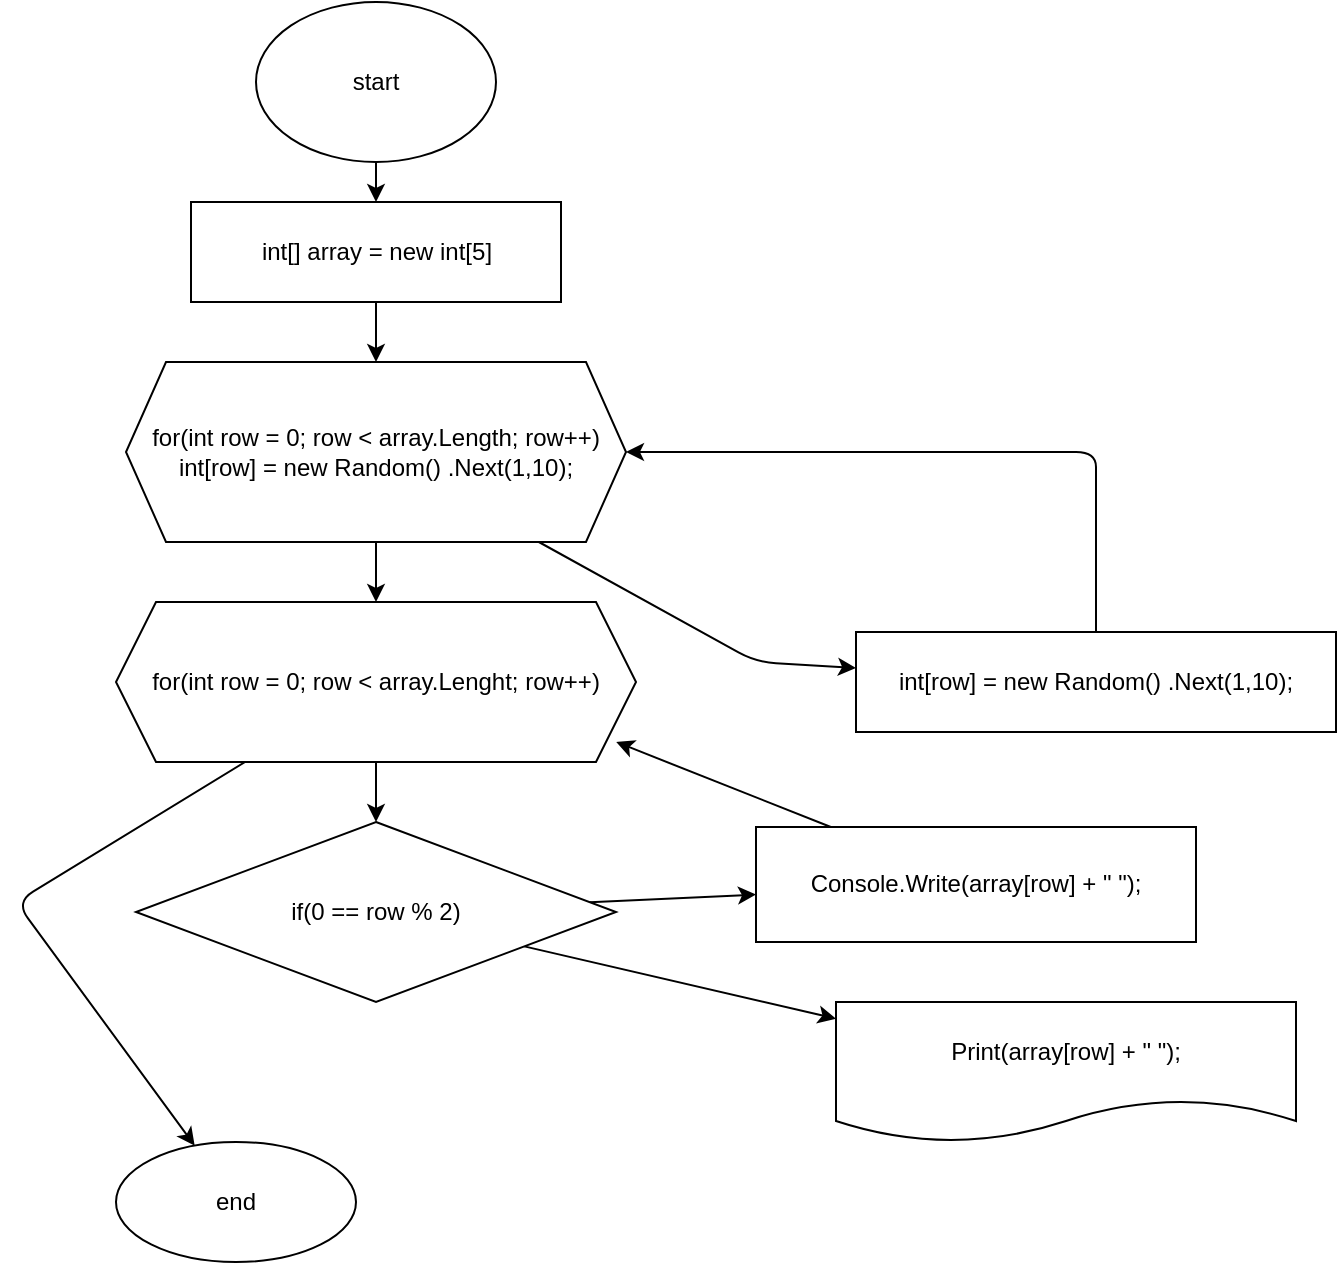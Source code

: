 <mxfile>
    <diagram id="fkWloXPmitl0KbXTwWum" name="Page-1">
        <mxGraphModel dx="1055" dy="519" grid="1" gridSize="10" guides="1" tooltips="1" connect="1" arrows="1" fold="1" page="1" pageScale="1" pageWidth="850" pageHeight="1100" math="0" shadow="0">
            <root>
                <mxCell id="0"/>
                <mxCell id="1" parent="0"/>
                <mxCell id="4" value="" style="edgeStyle=none;html=1;" parent="1" source="2" target="3" edge="1">
                    <mxGeometry relative="1" as="geometry"/>
                </mxCell>
                <mxCell id="2" value="start" style="ellipse;whiteSpace=wrap;html=1;" parent="1" vertex="1">
                    <mxGeometry x="220" y="20" width="120" height="80" as="geometry"/>
                </mxCell>
                <mxCell id="7" value="" style="edgeStyle=none;html=1;" parent="1" source="3" target="6" edge="1">
                    <mxGeometry relative="1" as="geometry"/>
                </mxCell>
                <mxCell id="3" value="int[] array = new int[5]" style="rounded=0;whiteSpace=wrap;html=1;" parent="1" vertex="1">
                    <mxGeometry x="187.5" y="120" width="185" height="50" as="geometry"/>
                </mxCell>
                <mxCell id="11" value="" style="edgeStyle=none;html=1;" parent="1" source="6" target="10" edge="1">
                    <mxGeometry relative="1" as="geometry">
                        <Array as="points">
                            <mxPoint x="470" y="350"/>
                        </Array>
                    </mxGeometry>
                </mxCell>
                <mxCell id="13" style="edgeStyle=none;html=1;entryX=0.5;entryY=0;entryDx=0;entryDy=0;" parent="1" source="6" target="8" edge="1">
                    <mxGeometry relative="1" as="geometry"/>
                </mxCell>
                <mxCell id="6" value="for(int row = 0; row &amp;lt; array.Length; row++)&lt;br&gt;int[row] = new Random() .Next(1,10);" style="shape=hexagon;perimeter=hexagonPerimeter2;whiteSpace=wrap;html=1;fixedSize=1;rounded=0;" parent="1" vertex="1">
                    <mxGeometry x="155" y="200" width="250" height="90" as="geometry"/>
                </mxCell>
                <mxCell id="17" value="" style="edgeStyle=none;html=1;" parent="1" source="8" target="16" edge="1">
                    <mxGeometry relative="1" as="geometry"/>
                </mxCell>
                <mxCell id="29" value="" style="edgeStyle=none;html=1;" parent="1" source="8" target="28" edge="1">
                    <mxGeometry relative="1" as="geometry">
                        <Array as="points">
                            <mxPoint x="100" y="470"/>
                        </Array>
                    </mxGeometry>
                </mxCell>
                <mxCell id="8" value="for(int row = 0; row &amp;lt; array.Lenght; row++)&lt;br&gt;" style="shape=hexagon;perimeter=hexagonPerimeter2;whiteSpace=wrap;html=1;fixedSize=1;rounded=0;" parent="1" vertex="1">
                    <mxGeometry x="150" y="320" width="260" height="80" as="geometry"/>
                </mxCell>
                <mxCell id="12" style="edgeStyle=none;html=1;entryX=1;entryY=0.5;entryDx=0;entryDy=0;" parent="1" source="10" target="6" edge="1">
                    <mxGeometry relative="1" as="geometry">
                        <Array as="points">
                            <mxPoint x="640" y="270"/>
                            <mxPoint x="640" y="245"/>
                        </Array>
                    </mxGeometry>
                </mxCell>
                <mxCell id="10" value="&lt;span&gt;int[row] = new Random() .Next(1,10);&lt;/span&gt;" style="whiteSpace=wrap;html=1;rounded=0;" parent="1" vertex="1">
                    <mxGeometry x="520" y="335" width="240" height="50" as="geometry"/>
                </mxCell>
                <mxCell id="19" value="" style="edgeStyle=none;html=1;" parent="1" source="16" target="18" edge="1">
                    <mxGeometry relative="1" as="geometry"/>
                </mxCell>
                <mxCell id="26" value="" style="edgeStyle=none;html=1;" parent="1" source="16" target="25" edge="1">
                    <mxGeometry relative="1" as="geometry"/>
                </mxCell>
                <mxCell id="16" value="if(0 == row % 2)" style="rhombus;whiteSpace=wrap;html=1;rounded=0;" parent="1" vertex="1">
                    <mxGeometry x="160" y="430" width="240" height="90" as="geometry"/>
                </mxCell>
                <mxCell id="20" style="edgeStyle=none;html=1;entryX=0.962;entryY=0.875;entryDx=0;entryDy=0;entryPerimeter=0;" parent="1" source="18" target="8" edge="1">
                    <mxGeometry relative="1" as="geometry"/>
                </mxCell>
                <mxCell id="18" value="Console.Write(array[row] + &quot; &quot;);" style="whiteSpace=wrap;html=1;rounded=0;" parent="1" vertex="1">
                    <mxGeometry x="470" y="432.5" width="220" height="57.5" as="geometry"/>
                </mxCell>
                <mxCell id="25" value="Print(array[row] + &quot; &quot;);" style="shape=document;whiteSpace=wrap;html=1;boundedLbl=1;rounded=0;" parent="1" vertex="1">
                    <mxGeometry x="510" y="520" width="230" height="70" as="geometry"/>
                </mxCell>
                <mxCell id="28" value="end" style="ellipse;whiteSpace=wrap;html=1;rounded=0;" parent="1" vertex="1">
                    <mxGeometry x="150" y="590" width="120" height="60" as="geometry"/>
                </mxCell>
            </root>
        </mxGraphModel>
    </diagram>
    <diagram id="7j8OeyngUNTZfgthSnpG" name="Page-2">
        <mxGraphModel dx="1055" dy="1619" grid="1" gridSize="10" guides="1" tooltips="1" connect="1" arrows="1" fold="1" page="1" pageScale="1" pageWidth="850" pageHeight="1100" math="0" shadow="0">
            <root>
                <mxCell id="DKBDY1ygc_gVLrYvxeSk-0"/>
                <mxCell id="DKBDY1ygc_gVLrYvxeSk-1" parent="DKBDY1ygc_gVLrYvxeSk-0"/>
                <mxCell id="DKBDY1ygc_gVLrYvxeSk-4" value="" style="edgeStyle=none;html=1;" parent="DKBDY1ygc_gVLrYvxeSk-1" source="DKBDY1ygc_gVLrYvxeSk-2" target="DKBDY1ygc_gVLrYvxeSk-3" edge="1">
                    <mxGeometry relative="1" as="geometry"/>
                </mxCell>
                <mxCell id="DKBDY1ygc_gVLrYvxeSk-2" value="start" style="ellipse;whiteSpace=wrap;html=1;" parent="DKBDY1ygc_gVLrYvxeSk-1" vertex="1">
                    <mxGeometry x="365" y="-1080" width="120" height="60" as="geometry"/>
                </mxCell>
                <mxCell id="DKBDY1ygc_gVLrYvxeSk-13" value="" style="edgeStyle=none;html=1;" parent="DKBDY1ygc_gVLrYvxeSk-1" source="DKBDY1ygc_gVLrYvxeSk-3" target="DKBDY1ygc_gVLrYvxeSk-12" edge="1">
                    <mxGeometry relative="1" as="geometry"/>
                </mxCell>
                <mxCell id="DKBDY1ygc_gVLrYvxeSk-3" value="int LengthMainArray = int.Parse(Console.ReadLine(&quot;Enter length array&quot;);" style="shape=parallelogram;perimeter=parallelogramPerimeter;whiteSpace=wrap;html=1;fixedSize=1;" parent="DKBDY1ygc_gVLrYvxeSk-1" vertex="1">
                    <mxGeometry x="205" y="-990" width="440" height="50" as="geometry"/>
                </mxCell>
                <mxCell id="DKBDY1ygc_gVLrYvxeSk-8" value="" style="edgeStyle=none;html=1;" parent="DKBDY1ygc_gVLrYvxeSk-1" source="DKBDY1ygc_gVLrYvxeSk-5" target="DKBDY1ygc_gVLrYvxeSk-7" edge="1">
                    <mxGeometry relative="1" as="geometry"/>
                </mxCell>
                <mxCell id="DKBDY1ygc_gVLrYvxeSk-5" value="for(int row = 0; row &amp;lt; array.Length; row++)" style="shape=hexagon;perimeter=hexagonPerimeter2;whiteSpace=wrap;html=1;fixedSize=1;" parent="DKBDY1ygc_gVLrYvxeSk-1" vertex="1">
                    <mxGeometry x="295" y="-790" width="260" height="60" as="geometry"/>
                </mxCell>
                <mxCell id="0W0a0CYIU2EytpzVWh9a-0" style="edgeStyle=none;html=1;entryX=1;entryY=0.5;entryDx=0;entryDy=0;" parent="DKBDY1ygc_gVLrYvxeSk-1" source="DKBDY1ygc_gVLrYvxeSk-7" target="DKBDY1ygc_gVLrYvxeSk-5" edge="1">
                    <mxGeometry relative="1" as="geometry">
                        <Array as="points">
                            <mxPoint x="620" y="-635"/>
                            <mxPoint x="620" y="-760"/>
                        </Array>
                    </mxGeometry>
                </mxCell>
                <mxCell id="DKBDY1ygc_gVLrYvxeSk-7" value="&lt;span&gt;array[row] = new Random().Next(-10, 10);&lt;/span&gt;" style="whiteSpace=wrap;html=1;" parent="DKBDY1ygc_gVLrYvxeSk-1" vertex="1">
                    <mxGeometry x="305" y="-655" width="240" height="40" as="geometry"/>
                </mxCell>
                <mxCell id="0W0a0CYIU2EytpzVWh9a-2" value="" style="edgeStyle=none;html=1;" parent="DKBDY1ygc_gVLrYvxeSk-1" source="DKBDY1ygc_gVLrYvxeSk-10" target="0W0a0CYIU2EytpzVWh9a-1" edge="1">
                    <mxGeometry relative="1" as="geometry"/>
                </mxCell>
                <mxCell id="0W0a0CYIU2EytpzVWh9a-5" value="" style="edgeStyle=none;html=1;" parent="DKBDY1ygc_gVLrYvxeSk-1" source="DKBDY1ygc_gVLrYvxeSk-10" target="0W0a0CYIU2EytpzVWh9a-4" edge="1">
                    <mxGeometry relative="1" as="geometry">
                        <Array as="points">
                            <mxPoint x="220" y="-545"/>
                            <mxPoint x="220" y="-330"/>
                        </Array>
                    </mxGeometry>
                </mxCell>
                <mxCell id="DKBDY1ygc_gVLrYvxeSk-10" value="for(int row = 0; row &amp;lt; array.Length; row++)" style="shape=hexagon;perimeter=hexagonPerimeter2;whiteSpace=wrap;html=1;fixedSize=1;" parent="DKBDY1ygc_gVLrYvxeSk-1" vertex="1">
                    <mxGeometry x="283" y="-570" width="285" height="50" as="geometry"/>
                </mxCell>
                <mxCell id="DKBDY1ygc_gVLrYvxeSk-14" style="edgeStyle=none;html=1;entryX=0.5;entryY=0;entryDx=0;entryDy=0;" parent="DKBDY1ygc_gVLrYvxeSk-1" source="DKBDY1ygc_gVLrYvxeSk-12" target="DKBDY1ygc_gVLrYvxeSk-5" edge="1">
                    <mxGeometry relative="1" as="geometry"/>
                </mxCell>
                <mxCell id="DKBDY1ygc_gVLrYvxeSk-12" value="int[] array = new int[LengMainArray];" style="whiteSpace=wrap;html=1;" parent="DKBDY1ygc_gVLrYvxeSk-1" vertex="1">
                    <mxGeometry x="249" y="-890" width="352" height="50" as="geometry"/>
                </mxCell>
                <mxCell id="0W0a0CYIU2EytpzVWh9a-3" style="edgeStyle=none;html=1;entryX=1;entryY=0.5;entryDx=0;entryDy=0;" parent="DKBDY1ygc_gVLrYvxeSk-1" source="0W0a0CYIU2EytpzVWh9a-1" target="DKBDY1ygc_gVLrYvxeSk-10" edge="1">
                    <mxGeometry relative="1" as="geometry">
                        <Array as="points">
                            <mxPoint x="620" y="-427"/>
                            <mxPoint x="620" y="-545"/>
                        </Array>
                    </mxGeometry>
                </mxCell>
                <mxCell id="0W0a0CYIU2EytpzVWh9a-1" value="Console.Write(array[row] + &quot; &quot;);" style="whiteSpace=wrap;html=1;" parent="DKBDY1ygc_gVLrYvxeSk-1" vertex="1">
                    <mxGeometry x="323.25" y="-440" width="204.5" height="25" as="geometry"/>
                </mxCell>
                <mxCell id="0W0a0CYIU2EytpzVWh9a-7" value="" style="edgeStyle=none;html=1;" parent="DKBDY1ygc_gVLrYvxeSk-1" source="0W0a0CYIU2EytpzVWh9a-4" target="0W0a0CYIU2EytpzVWh9a-6" edge="1">
                    <mxGeometry relative="1" as="geometry"/>
                </mxCell>
                <mxCell id="0W0a0CYIU2EytpzVWh9a-4" value="int temp,&lt;br&gt;count = 0;" style="whiteSpace=wrap;html=1;" parent="DKBDY1ygc_gVLrYvxeSk-1" vertex="1">
                    <mxGeometry x="365.5" y="-360" width="120" height="60" as="geometry"/>
                </mxCell>
                <mxCell id="0W0a0CYIU2EytpzVWh9a-9" value="" style="edgeStyle=none;html=1;" parent="DKBDY1ygc_gVLrYvxeSk-1" source="0W0a0CYIU2EytpzVWh9a-6" target="0W0a0CYIU2EytpzVWh9a-8" edge="1">
                    <mxGeometry relative="1" as="geometry"/>
                </mxCell>
                <mxCell id="0W0a0CYIU2EytpzVWh9a-6" value="for(int row = 0; row &amp;lt; array.Length; row++)" style="shape=hexagon;perimeter=hexagonPerimeter2;whiteSpace=wrap;html=1;fixedSize=1;" parent="DKBDY1ygc_gVLrYvxeSk-1" vertex="1">
                    <mxGeometry x="295" y="-230" width="264.5" height="50" as="geometry"/>
                </mxCell>
                <mxCell id="0W0a0CYIU2EytpzVWh9a-11" value="" style="edgeStyle=none;html=1;" parent="DKBDY1ygc_gVLrYvxeSk-1" source="0W0a0CYIU2EytpzVWh9a-8" target="0W0a0CYIU2EytpzVWh9a-10" edge="1">
                    <mxGeometry relative="1" as="geometry"/>
                </mxCell>
                <mxCell id="0W0a0CYIU2EytpzVWh9a-8" value="if(0 == array[row} % 2)" style="rhombus;whiteSpace=wrap;html=1;" parent="DKBDY1ygc_gVLrYvxeSk-1" vertex="1">
                    <mxGeometry x="340.88" y="-115" width="172.75" height="95" as="geometry"/>
                </mxCell>
                <mxCell id="0W0a0CYIU2EytpzVWh9a-13" value="" style="edgeStyle=none;html=1;" parent="DKBDY1ygc_gVLrYvxeSk-1" source="0W0a0CYIU2EytpzVWh9a-10" target="0W0a0CYIU2EytpzVWh9a-12" edge="1">
                    <mxGeometry relative="1" as="geometry"/>
                </mxCell>
                <mxCell id="0W0a0CYIU2EytpzVWh9a-10" value="temp = array[row];" style="whiteSpace=wrap;html=1;" parent="DKBDY1ygc_gVLrYvxeSk-1" vertex="1">
                    <mxGeometry x="367.255" y="77.5" width="120" height="60" as="geometry"/>
                </mxCell>
                <mxCell id="0W0a0CYIU2EytpzVWh9a-15" value="" style="edgeStyle=none;html=1;" parent="DKBDY1ygc_gVLrYvxeSk-1" source="0W0a0CYIU2EytpzVWh9a-12" target="0W0a0CYIU2EytpzVWh9a-14" edge="1">
                    <mxGeometry relative="1" as="geometry"/>
                </mxCell>
                <mxCell id="0W0a0CYIU2EytpzVWh9a-21" value="" style="edgeStyle=none;html=1;" parent="DKBDY1ygc_gVLrYvxeSk-1" source="0W0a0CYIU2EytpzVWh9a-12" target="0W0a0CYIU2EytpzVWh9a-20" edge="1">
                    <mxGeometry relative="1" as="geometry">
                        <Array as="points">
                            <mxPoint x="220" y="245"/>
                            <mxPoint x="220" y="720"/>
                        </Array>
                    </mxGeometry>
                </mxCell>
                <mxCell id="0W0a0CYIU2EytpzVWh9a-12" value="for(int howRow = 0; howRow &amp;lt; array.Length; howRow++)" style="shape=hexagon;perimeter=hexagonPerimeter2;whiteSpace=wrap;html=1;fixedSize=1;" parent="DKBDY1ygc_gVLrYvxeSk-1" vertex="1">
                    <mxGeometry x="270.2" y="220" width="319.8" height="50" as="geometry"/>
                </mxCell>
                <mxCell id="0W0a0CYIU2EytpzVWh9a-17" value="" style="edgeStyle=none;html=1;" parent="DKBDY1ygc_gVLrYvxeSk-1" source="0W0a0CYIU2EytpzVWh9a-14" target="0W0a0CYIU2EytpzVWh9a-16" edge="1">
                    <mxGeometry relative="1" as="geometry"/>
                </mxCell>
                <mxCell id="0W0a0CYIU2EytpzVWh9a-14" value="if(0 != array[howRow] % 2)" style="rhombus;whiteSpace=wrap;html=1;" parent="DKBDY1ygc_gVLrYvxeSk-1" vertex="1">
                    <mxGeometry x="345.18" y="340" width="169.85" height="110" as="geometry"/>
                </mxCell>
                <mxCell id="0W0a0CYIU2EytpzVWh9a-18" style="edgeStyle=none;html=1;entryX=1;entryY=0.5;entryDx=0;entryDy=0;" parent="DKBDY1ygc_gVLrYvxeSk-1" source="0W0a0CYIU2EytpzVWh9a-16" target="0W0a0CYIU2EytpzVWh9a-12" edge="1">
                    <mxGeometry relative="1" as="geometry">
                        <Array as="points">
                            <mxPoint x="620" y="578"/>
                            <mxPoint x="620" y="245"/>
                        </Array>
                    </mxGeometry>
                </mxCell>
                <mxCell id="0W0a0CYIU2EytpzVWh9a-16" value="array[howRow] = temp;&lt;br&gt;count++;&lt;br&gt;break;" style="whiteSpace=wrap;html=1;" parent="DKBDY1ygc_gVLrYvxeSk-1" vertex="1">
                    <mxGeometry x="355.16" y="540" width="149.89" height="75" as="geometry"/>
                </mxCell>
                <mxCell id="0W0a0CYIU2EytpzVWh9a-23" value="" style="edgeStyle=none;html=1;" parent="DKBDY1ygc_gVLrYvxeSk-1" source="0W0a0CYIU2EytpzVWh9a-20" target="0W0a0CYIU2EytpzVWh9a-22" edge="1">
                    <mxGeometry relative="1" as="geometry"/>
                </mxCell>
                <mxCell id="0W0a0CYIU2EytpzVWh9a-20" value="int[] newArray = new int [count];" style="whiteSpace=wrap;html=1;" parent="DKBDY1ygc_gVLrYvxeSk-1" vertex="1">
                    <mxGeometry x="330.16" y="700" width="199.89" height="40" as="geometry"/>
                </mxCell>
                <mxCell id="0W0a0CYIU2EytpzVWh9a-25" value="" style="edgeStyle=none;html=1;" parent="DKBDY1ygc_gVLrYvxeSk-1" source="0W0a0CYIU2EytpzVWh9a-22" target="0W0a0CYIU2EytpzVWh9a-24" edge="1">
                    <mxGeometry relative="1" as="geometry"/>
                </mxCell>
                <mxCell id="0W0a0CYIU2EytpzVWh9a-33" style="edgeStyle=none;html=1;entryX=0.5;entryY=0;entryDx=0;entryDy=0;" parent="DKBDY1ygc_gVLrYvxeSk-1" source="0W0a0CYIU2EytpzVWh9a-22" target="0W0a0CYIU2EytpzVWh9a-27" edge="1">
                    <mxGeometry relative="1" as="geometry">
                        <Array as="points">
                            <mxPoint x="250" y="830"/>
                            <mxPoint x="250" y="1010"/>
                            <mxPoint x="433" y="1010"/>
                        </Array>
                    </mxGeometry>
                </mxCell>
                <mxCell id="0W0a0CYIU2EytpzVWh9a-22" value="for(int row = 0; row &amp;lt; count; row++)" style="shape=hexagon;perimeter=hexagonPerimeter2;whiteSpace=wrap;html=1;fixedSize=1;" parent="DKBDY1ygc_gVLrYvxeSk-1" vertex="1">
                    <mxGeometry x="317.66" y="800" width="224.9" height="60" as="geometry"/>
                </mxCell>
                <mxCell id="0W0a0CYIU2EytpzVWh9a-26" style="edgeStyle=none;html=1;entryX=1;entryY=0.5;entryDx=0;entryDy=0;" parent="DKBDY1ygc_gVLrYvxeSk-1" source="0W0a0CYIU2EytpzVWh9a-24" target="0W0a0CYIU2EytpzVWh9a-22" edge="1">
                    <mxGeometry relative="1" as="geometry">
                        <Array as="points">
                            <mxPoint x="580" y="960"/>
                            <mxPoint x="580" y="830"/>
                        </Array>
                    </mxGeometry>
                </mxCell>
                <mxCell id="0W0a0CYIU2EytpzVWh9a-24" value="newArray[row] = array[row];" style="whiteSpace=wrap;html=1;" parent="DKBDY1ygc_gVLrYvxeSk-1" vertex="1">
                    <mxGeometry x="350.21" y="940" width="164.82" height="40" as="geometry"/>
                </mxCell>
                <mxCell id="0W0a0CYIU2EytpzVWh9a-30" value="" style="edgeStyle=none;html=1;" parent="DKBDY1ygc_gVLrYvxeSk-1" source="0W0a0CYIU2EytpzVWh9a-27" target="0W0a0CYIU2EytpzVWh9a-29" edge="1">
                    <mxGeometry relative="1" as="geometry"/>
                </mxCell>
                <mxCell id="0W0a0CYIU2EytpzVWh9a-35" value="" style="edgeStyle=none;html=1;" parent="DKBDY1ygc_gVLrYvxeSk-1" source="0W0a0CYIU2EytpzVWh9a-27" target="0W0a0CYIU2EytpzVWh9a-34" edge="1">
                    <mxGeometry relative="1" as="geometry">
                        <Array as="points">
                            <mxPoint x="230" y="1090"/>
                            <mxPoint x="230" y="1290"/>
                            <mxPoint x="433" y="1290"/>
                        </Array>
                    </mxGeometry>
                </mxCell>
                <mxCell id="0W0a0CYIU2EytpzVWh9a-27" value="for(int row = 0; row &amp;lt; array.Length; row++)" style="shape=hexagon;perimeter=hexagonPerimeter2;whiteSpace=wrap;html=1;fixedSize=1;" parent="DKBDY1ygc_gVLrYvxeSk-1" vertex="1">
                    <mxGeometry x="303.93" y="1060" width="257.38" height="60" as="geometry"/>
                </mxCell>
                <mxCell id="0W0a0CYIU2EytpzVWh9a-31" style="edgeStyle=none;html=1;entryX=1;entryY=0.5;entryDx=0;entryDy=0;" parent="DKBDY1ygc_gVLrYvxeSk-1" source="0W0a0CYIU2EytpzVWh9a-29" target="0W0a0CYIU2EytpzVWh9a-27" edge="1">
                    <mxGeometry relative="1" as="geometry">
                        <Array as="points">
                            <mxPoint x="580" y="1230"/>
                            <mxPoint x="580" y="1090"/>
                        </Array>
                    </mxGeometry>
                </mxCell>
                <mxCell id="0W0a0CYIU2EytpzVWh9a-29" value="Console.Write(array[row]);" style="whiteSpace=wrap;html=1;" parent="DKBDY1ygc_gVLrYvxeSk-1" vertex="1">
                    <mxGeometry x="335.23" y="1210" width="194.82" height="40" as="geometry"/>
                </mxCell>
                <mxCell id="0W0a0CYIU2EytpzVWh9a-37" value="" style="edgeStyle=none;html=1;" parent="DKBDY1ygc_gVLrYvxeSk-1" source="0W0a0CYIU2EytpzVWh9a-34" target="0W0a0CYIU2EytpzVWh9a-36" edge="1">
                    <mxGeometry relative="1" as="geometry"/>
                </mxCell>
                <mxCell id="0W0a0CYIU2EytpzVWh9a-41" value="" style="edgeStyle=none;html=1;" parent="DKBDY1ygc_gVLrYvxeSk-1" source="0W0a0CYIU2EytpzVWh9a-34" target="0W0a0CYIU2EytpzVWh9a-40" edge="1">
                    <mxGeometry relative="1" as="geometry">
                        <Array as="points">
                            <mxPoint x="240" y="1380"/>
                            <mxPoint x="240" y="1580"/>
                            <mxPoint x="436" y="1580"/>
                        </Array>
                    </mxGeometry>
                </mxCell>
                <mxCell id="0W0a0CYIU2EytpzVWh9a-34" value="for(int row = 0; row &amp;lt; newArray.Length; row++)" style="shape=hexagon;perimeter=hexagonPerimeter2;whiteSpace=wrap;html=1;fixedSize=1;" parent="DKBDY1ygc_gVLrYvxeSk-1" vertex="1">
                    <mxGeometry x="288.96" y="1350" width="287.36" height="60" as="geometry"/>
                </mxCell>
                <mxCell id="0W0a0CYIU2EytpzVWh9a-38" style="edgeStyle=none;html=1;entryX=1;entryY=0.5;entryDx=0;entryDy=0;" parent="DKBDY1ygc_gVLrYvxeSk-1" source="0W0a0CYIU2EytpzVWh9a-36" target="0W0a0CYIU2EytpzVWh9a-34" edge="1">
                    <mxGeometry relative="1" as="geometry">
                        <Array as="points">
                            <mxPoint x="620" y="1510"/>
                            <mxPoint x="620" y="1380"/>
                            <mxPoint x="590" y="1380"/>
                        </Array>
                    </mxGeometry>
                </mxCell>
                <mxCell id="0W0a0CYIU2EytpzVWh9a-36" value="Console.Write(newArray[row]);" style="whiteSpace=wrap;html=1;" parent="DKBDY1ygc_gVLrYvxeSk-1" vertex="1">
                    <mxGeometry x="317.64" y="1490" width="237.36" height="40" as="geometry"/>
                </mxCell>
                <mxCell id="0W0a0CYIU2EytpzVWh9a-40" value="end" style="ellipse;whiteSpace=wrap;html=1;" parent="DKBDY1ygc_gVLrYvxeSk-1" vertex="1">
                    <mxGeometry x="376.32" y="1620" width="120" height="60" as="geometry"/>
                </mxCell>
            </root>
        </mxGraphModel>
    </diagram>
</mxfile>